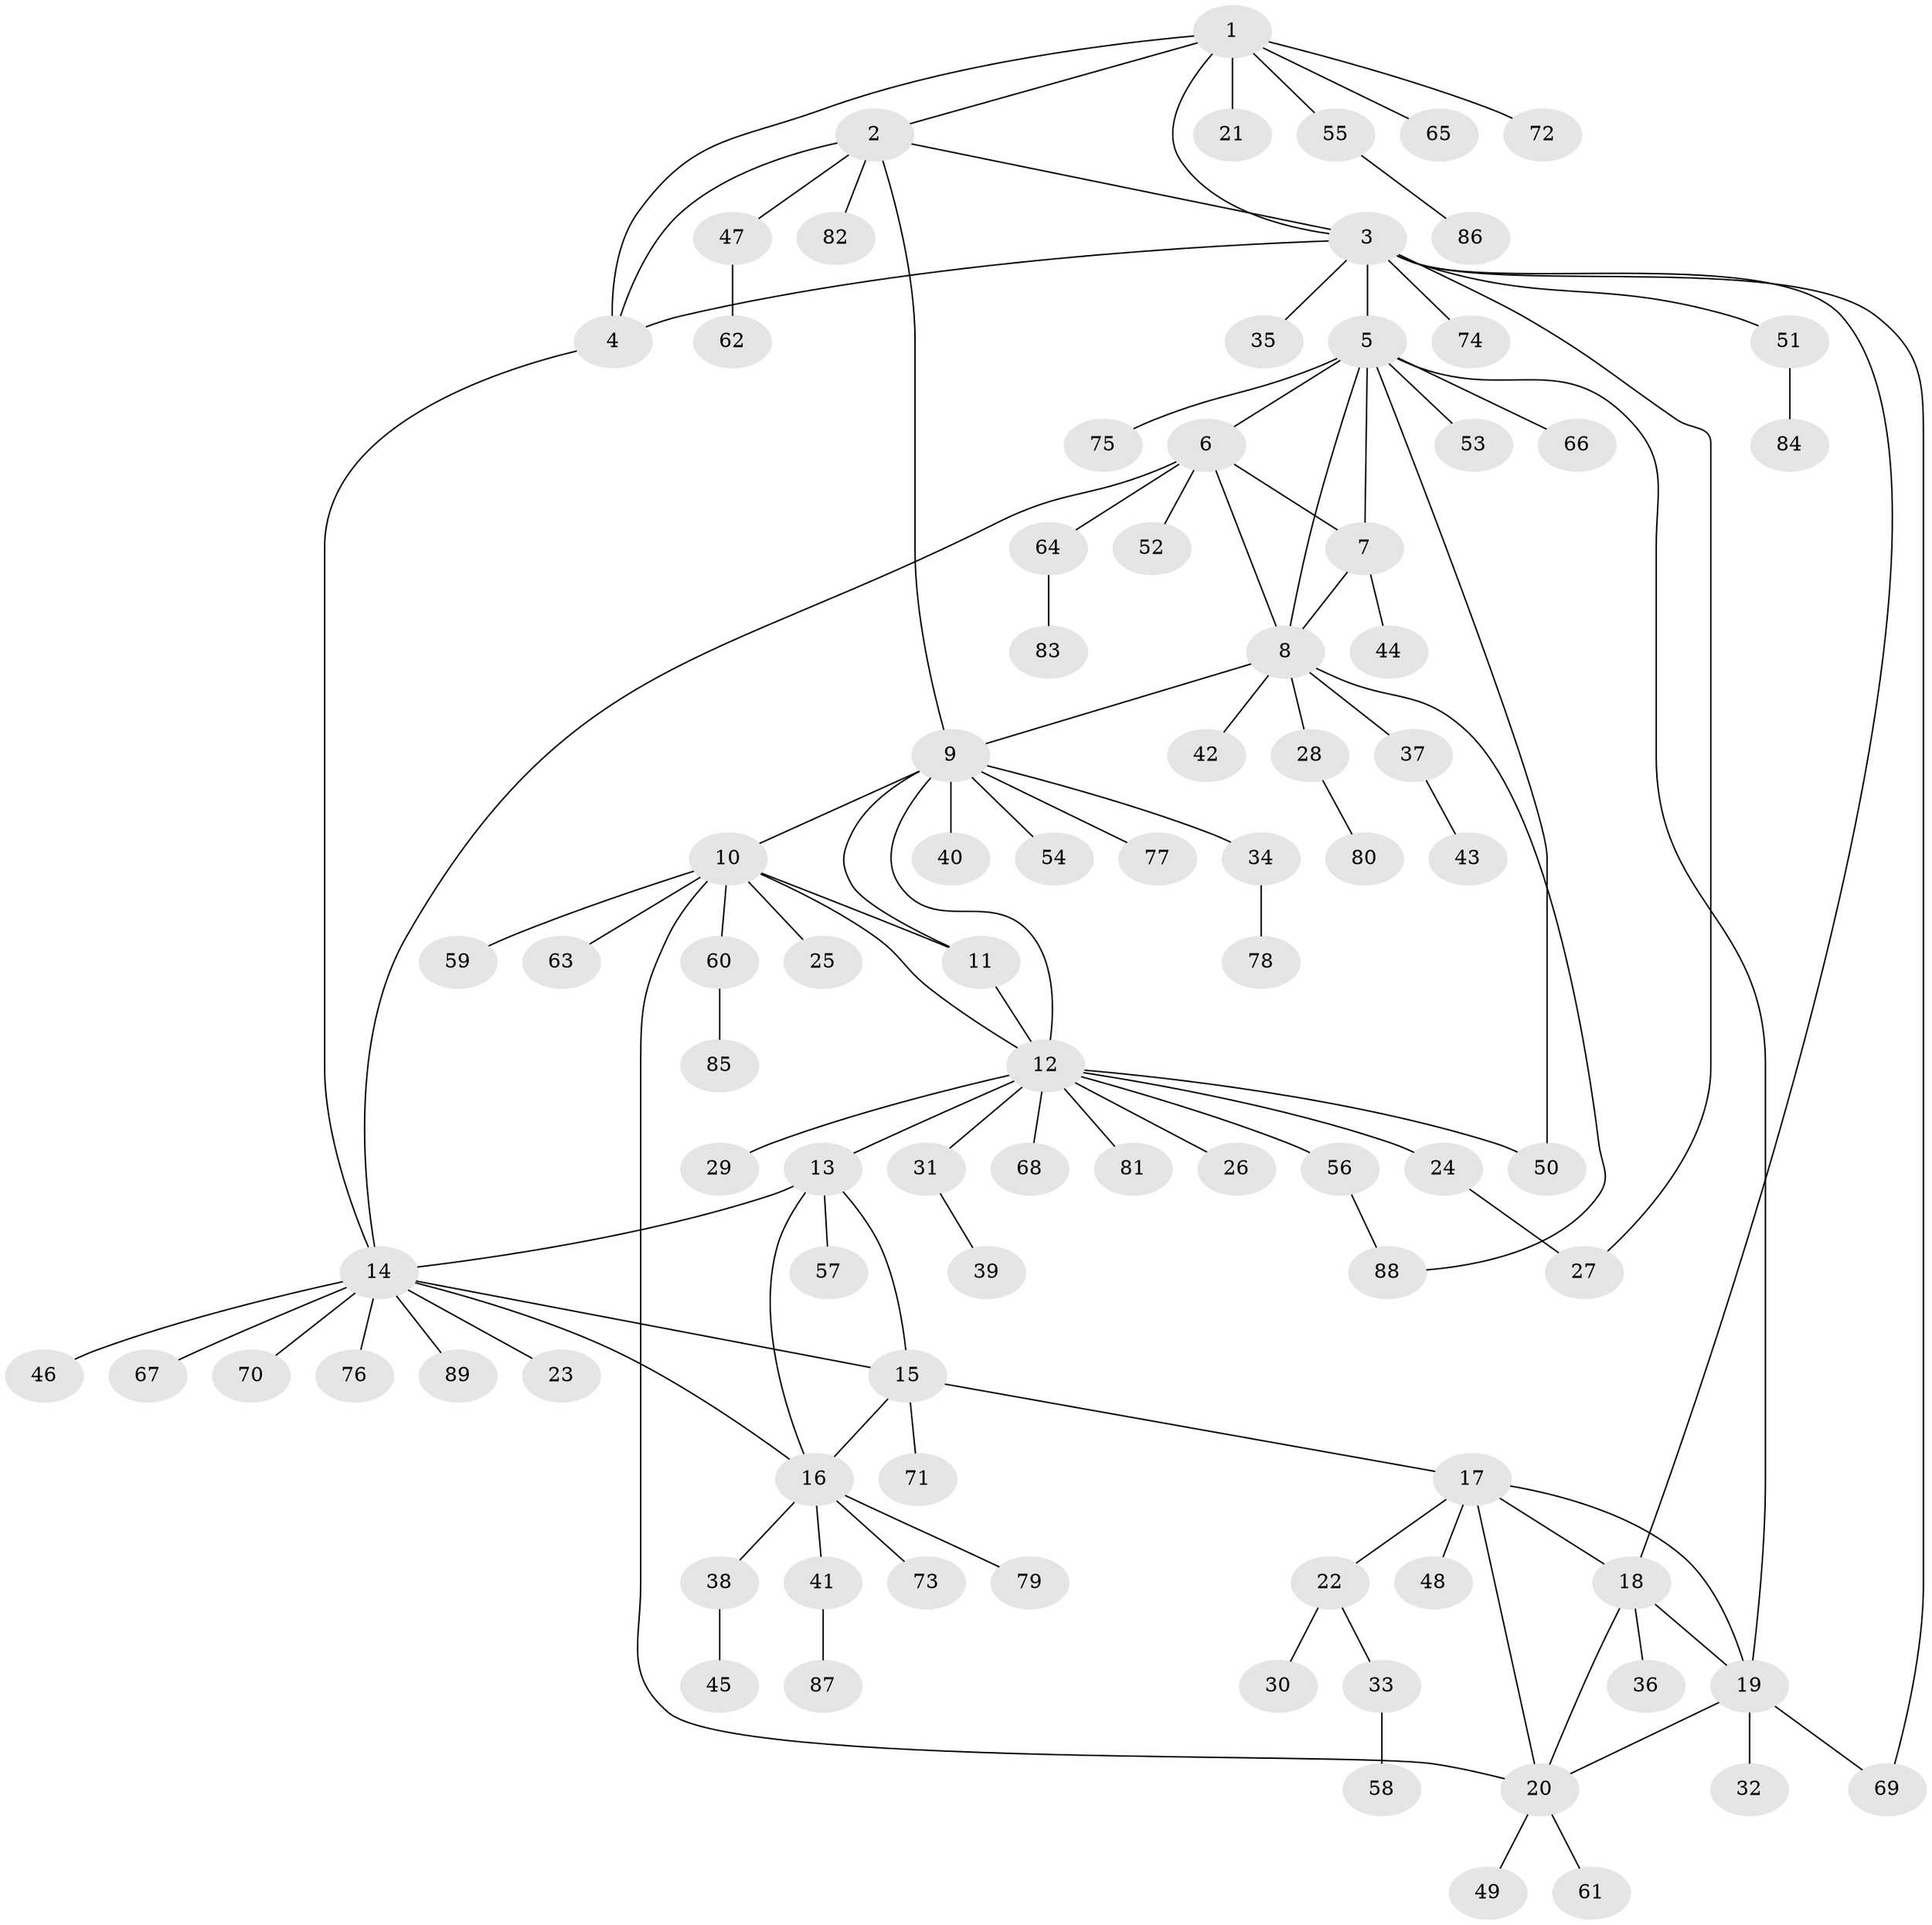 // coarse degree distribution, {8: 0.03076923076923077, 9: 0.03076923076923077, 11: 0.03076923076923077, 2: 0.1076923076923077, 13: 0.015384615384615385, 7: 0.015384615384615385, 3: 0.03076923076923077, 6: 0.015384615384615385, 4: 0.015384615384615385, 5: 0.03076923076923077, 1: 0.676923076923077}
// Generated by graph-tools (version 1.1) at 2025/24/03/03/25 07:24:11]
// undirected, 89 vertices, 113 edges
graph export_dot {
graph [start="1"]
  node [color=gray90,style=filled];
  1;
  2;
  3;
  4;
  5;
  6;
  7;
  8;
  9;
  10;
  11;
  12;
  13;
  14;
  15;
  16;
  17;
  18;
  19;
  20;
  21;
  22;
  23;
  24;
  25;
  26;
  27;
  28;
  29;
  30;
  31;
  32;
  33;
  34;
  35;
  36;
  37;
  38;
  39;
  40;
  41;
  42;
  43;
  44;
  45;
  46;
  47;
  48;
  49;
  50;
  51;
  52;
  53;
  54;
  55;
  56;
  57;
  58;
  59;
  60;
  61;
  62;
  63;
  64;
  65;
  66;
  67;
  68;
  69;
  70;
  71;
  72;
  73;
  74;
  75;
  76;
  77;
  78;
  79;
  80;
  81;
  82;
  83;
  84;
  85;
  86;
  87;
  88;
  89;
  1 -- 2;
  1 -- 3;
  1 -- 4;
  1 -- 21;
  1 -- 55;
  1 -- 65;
  1 -- 72;
  2 -- 3;
  2 -- 4;
  2 -- 9;
  2 -- 47;
  2 -- 82;
  3 -- 4;
  3 -- 5;
  3 -- 18;
  3 -- 27;
  3 -- 35;
  3 -- 51;
  3 -- 69;
  3 -- 74;
  4 -- 14;
  5 -- 6;
  5 -- 7;
  5 -- 8;
  5 -- 19;
  5 -- 50;
  5 -- 53;
  5 -- 66;
  5 -- 75;
  6 -- 7;
  6 -- 8;
  6 -- 14;
  6 -- 52;
  6 -- 64;
  7 -- 8;
  7 -- 44;
  8 -- 9;
  8 -- 28;
  8 -- 37;
  8 -- 42;
  8 -- 88;
  9 -- 10;
  9 -- 11;
  9 -- 12;
  9 -- 34;
  9 -- 40;
  9 -- 54;
  9 -- 77;
  10 -- 11;
  10 -- 12;
  10 -- 20;
  10 -- 25;
  10 -- 59;
  10 -- 60;
  10 -- 63;
  11 -- 12;
  12 -- 13;
  12 -- 24;
  12 -- 26;
  12 -- 29;
  12 -- 31;
  12 -- 50;
  12 -- 56;
  12 -- 68;
  12 -- 81;
  13 -- 14;
  13 -- 15;
  13 -- 16;
  13 -- 57;
  14 -- 15;
  14 -- 16;
  14 -- 23;
  14 -- 46;
  14 -- 67;
  14 -- 70;
  14 -- 76;
  14 -- 89;
  15 -- 16;
  15 -- 17;
  15 -- 71;
  16 -- 38;
  16 -- 41;
  16 -- 73;
  16 -- 79;
  17 -- 18;
  17 -- 19;
  17 -- 20;
  17 -- 22;
  17 -- 48;
  18 -- 19;
  18 -- 20;
  18 -- 36;
  19 -- 20;
  19 -- 32;
  19 -- 69;
  20 -- 49;
  20 -- 61;
  22 -- 30;
  22 -- 33;
  24 -- 27;
  28 -- 80;
  31 -- 39;
  33 -- 58;
  34 -- 78;
  37 -- 43;
  38 -- 45;
  41 -- 87;
  47 -- 62;
  51 -- 84;
  55 -- 86;
  56 -- 88;
  60 -- 85;
  64 -- 83;
}
